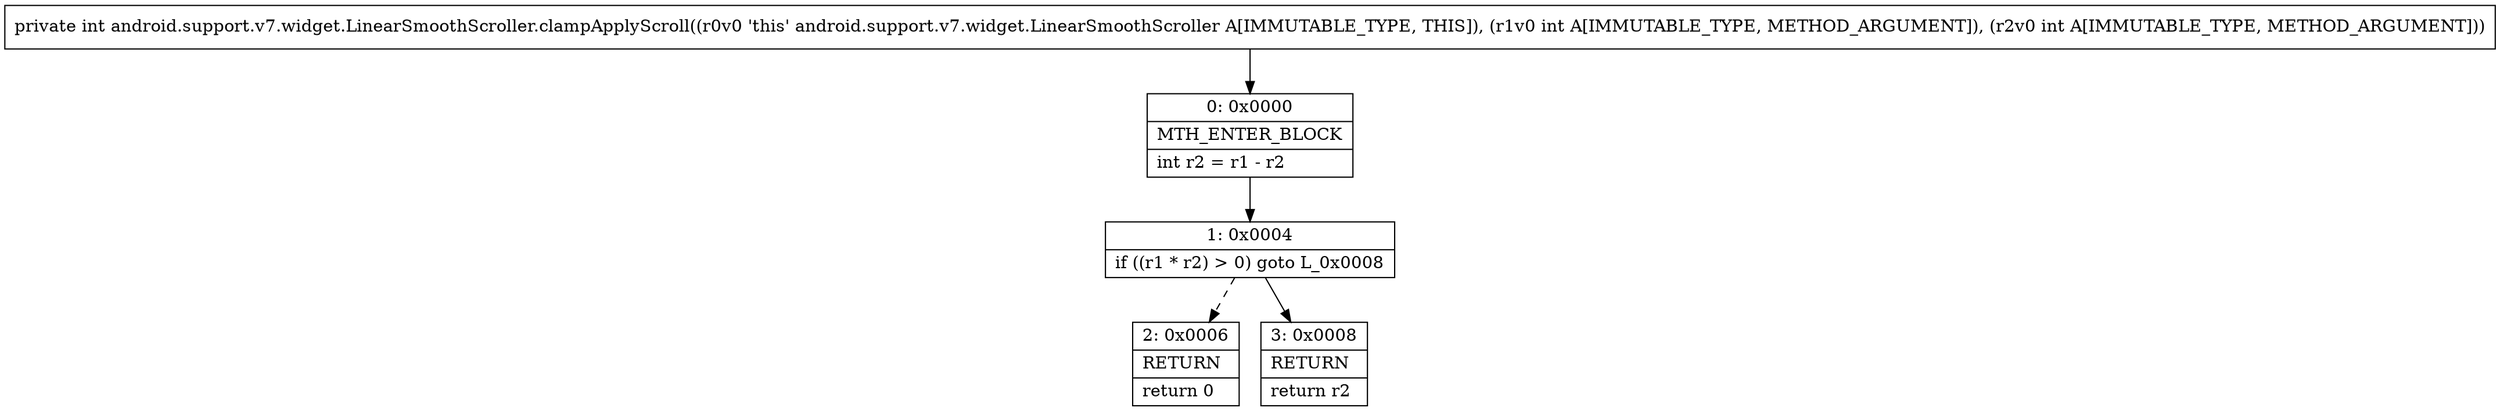 digraph "CFG forandroid.support.v7.widget.LinearSmoothScroller.clampApplyScroll(II)I" {
Node_0 [shape=record,label="{0\:\ 0x0000|MTH_ENTER_BLOCK\l|int r2 = r1 \- r2\l}"];
Node_1 [shape=record,label="{1\:\ 0x0004|if ((r1 * r2) \> 0) goto L_0x0008\l}"];
Node_2 [shape=record,label="{2\:\ 0x0006|RETURN\l|return 0\l}"];
Node_3 [shape=record,label="{3\:\ 0x0008|RETURN\l|return r2\l}"];
MethodNode[shape=record,label="{private int android.support.v7.widget.LinearSmoothScroller.clampApplyScroll((r0v0 'this' android.support.v7.widget.LinearSmoothScroller A[IMMUTABLE_TYPE, THIS]), (r1v0 int A[IMMUTABLE_TYPE, METHOD_ARGUMENT]), (r2v0 int A[IMMUTABLE_TYPE, METHOD_ARGUMENT])) }"];
MethodNode -> Node_0;
Node_0 -> Node_1;
Node_1 -> Node_2[style=dashed];
Node_1 -> Node_3;
}

